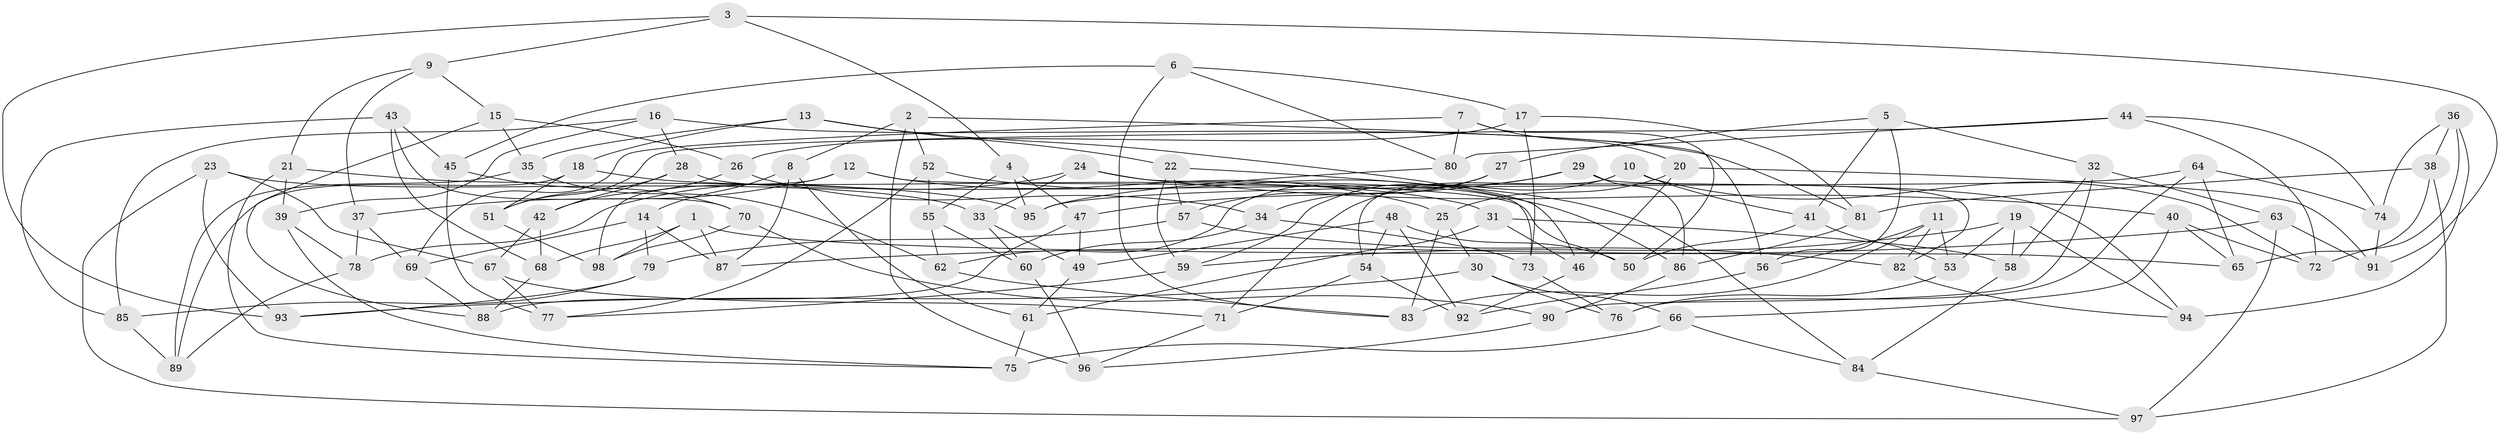 // coarse degree distribution, {10: 0.0847457627118644, 12: 0.03389830508474576, 4: 0.7966101694915254, 11: 0.03389830508474576, 8: 0.01694915254237288, 3: 0.03389830508474576}
// Generated by graph-tools (version 1.1) at 2025/53/03/04/25 22:53:52]
// undirected, 98 vertices, 196 edges
graph export_dot {
  node [color=gray90,style=filled];
  1;
  2;
  3;
  4;
  5;
  6;
  7;
  8;
  9;
  10;
  11;
  12;
  13;
  14;
  15;
  16;
  17;
  18;
  19;
  20;
  21;
  22;
  23;
  24;
  25;
  26;
  27;
  28;
  29;
  30;
  31;
  32;
  33;
  34;
  35;
  36;
  37;
  38;
  39;
  40;
  41;
  42;
  43;
  44;
  45;
  46;
  47;
  48;
  49;
  50;
  51;
  52;
  53;
  54;
  55;
  56;
  57;
  58;
  59;
  60;
  61;
  62;
  63;
  64;
  65;
  66;
  67;
  68;
  69;
  70;
  71;
  72;
  73;
  74;
  75;
  76;
  77;
  78;
  79;
  80;
  81;
  82;
  83;
  84;
  85;
  86;
  87;
  88;
  89;
  90;
  91;
  92;
  93;
  94;
  95;
  96;
  97;
  98;
  1 -- 68;
  1 -- 98;
  1 -- 65;
  1 -- 87;
  2 -- 52;
  2 -- 56;
  2 -- 96;
  2 -- 8;
  3 -- 9;
  3 -- 91;
  3 -- 93;
  3 -- 4;
  4 -- 47;
  4 -- 55;
  4 -- 95;
  5 -- 27;
  5 -- 41;
  5 -- 56;
  5 -- 32;
  6 -- 80;
  6 -- 17;
  6 -- 83;
  6 -- 45;
  7 -- 20;
  7 -- 50;
  7 -- 69;
  7 -- 80;
  8 -- 87;
  8 -- 61;
  8 -- 14;
  9 -- 21;
  9 -- 15;
  9 -- 37;
  10 -- 54;
  10 -- 71;
  10 -- 72;
  10 -- 41;
  11 -- 82;
  11 -- 83;
  11 -- 56;
  11 -- 53;
  12 -- 37;
  12 -- 98;
  12 -- 50;
  12 -- 25;
  13 -- 18;
  13 -- 22;
  13 -- 46;
  13 -- 35;
  14 -- 69;
  14 -- 79;
  14 -- 87;
  15 -- 26;
  15 -- 88;
  15 -- 35;
  16 -- 85;
  16 -- 39;
  16 -- 28;
  16 -- 81;
  17 -- 81;
  17 -- 26;
  17 -- 73;
  18 -- 89;
  18 -- 31;
  18 -- 51;
  19 -- 53;
  19 -- 58;
  19 -- 94;
  19 -- 59;
  20 -- 91;
  20 -- 25;
  20 -- 46;
  21 -- 95;
  21 -- 75;
  21 -- 39;
  22 -- 59;
  22 -- 84;
  22 -- 57;
  23 -- 97;
  23 -- 93;
  23 -- 33;
  23 -- 67;
  24 -- 40;
  24 -- 73;
  24 -- 78;
  24 -- 33;
  25 -- 83;
  25 -- 30;
  26 -- 42;
  26 -- 34;
  27 -- 57;
  27 -- 62;
  27 -- 34;
  28 -- 42;
  28 -- 51;
  28 -- 94;
  29 -- 86;
  29 -- 47;
  29 -- 82;
  29 -- 59;
  30 -- 76;
  30 -- 66;
  30 -- 93;
  31 -- 61;
  31 -- 46;
  31 -- 58;
  32 -- 58;
  32 -- 63;
  32 -- 90;
  33 -- 60;
  33 -- 49;
  34 -- 73;
  34 -- 60;
  35 -- 62;
  35 -- 89;
  36 -- 94;
  36 -- 72;
  36 -- 38;
  36 -- 74;
  37 -- 69;
  37 -- 78;
  38 -- 65;
  38 -- 97;
  38 -- 81;
  39 -- 78;
  39 -- 75;
  40 -- 72;
  40 -- 65;
  40 -- 66;
  41 -- 53;
  41 -- 50;
  42 -- 68;
  42 -- 67;
  43 -- 85;
  43 -- 45;
  43 -- 70;
  43 -- 68;
  44 -- 80;
  44 -- 72;
  44 -- 51;
  44 -- 74;
  45 -- 77;
  45 -- 70;
  46 -- 92;
  47 -- 88;
  47 -- 49;
  48 -- 50;
  48 -- 49;
  48 -- 92;
  48 -- 54;
  49 -- 61;
  51 -- 98;
  52 -- 86;
  52 -- 55;
  52 -- 77;
  53 -- 76;
  54 -- 71;
  54 -- 92;
  55 -- 62;
  55 -- 60;
  56 -- 92;
  57 -- 82;
  57 -- 79;
  58 -- 84;
  59 -- 77;
  60 -- 96;
  61 -- 75;
  62 -- 83;
  63 -- 91;
  63 -- 97;
  63 -- 87;
  64 -- 76;
  64 -- 74;
  64 -- 65;
  64 -- 95;
  66 -- 75;
  66 -- 84;
  67 -- 77;
  67 -- 71;
  68 -- 88;
  69 -- 88;
  70 -- 90;
  70 -- 98;
  71 -- 96;
  73 -- 76;
  74 -- 91;
  78 -- 89;
  79 -- 93;
  79 -- 85;
  80 -- 95;
  81 -- 86;
  82 -- 94;
  84 -- 97;
  85 -- 89;
  86 -- 90;
  90 -- 96;
}
